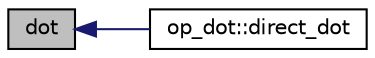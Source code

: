 digraph "dot"
{
  edge [fontname="Helvetica",fontsize="10",labelfontname="Helvetica",labelfontsize="10"];
  node [fontname="Helvetica",fontsize="10",shape=record];
  rankdir="LR";
  Node1 [label="dot",height=0.2,width=0.4,color="black", fillcolor="grey75", style="filled" fontcolor="black"];
  Node1 -> Node2 [dir="back",color="midnightblue",fontsize="10",style="solid",fontname="Helvetica"];
  Node2 [label="op_dot::direct_dot",height=0.2,width=0.4,color="black", fillcolor="white", style="filled",URL="$group__op__dot.html#ga638d457775819d764c99ef21f618287e",tooltip="for two arrays, float and double version"];
}
